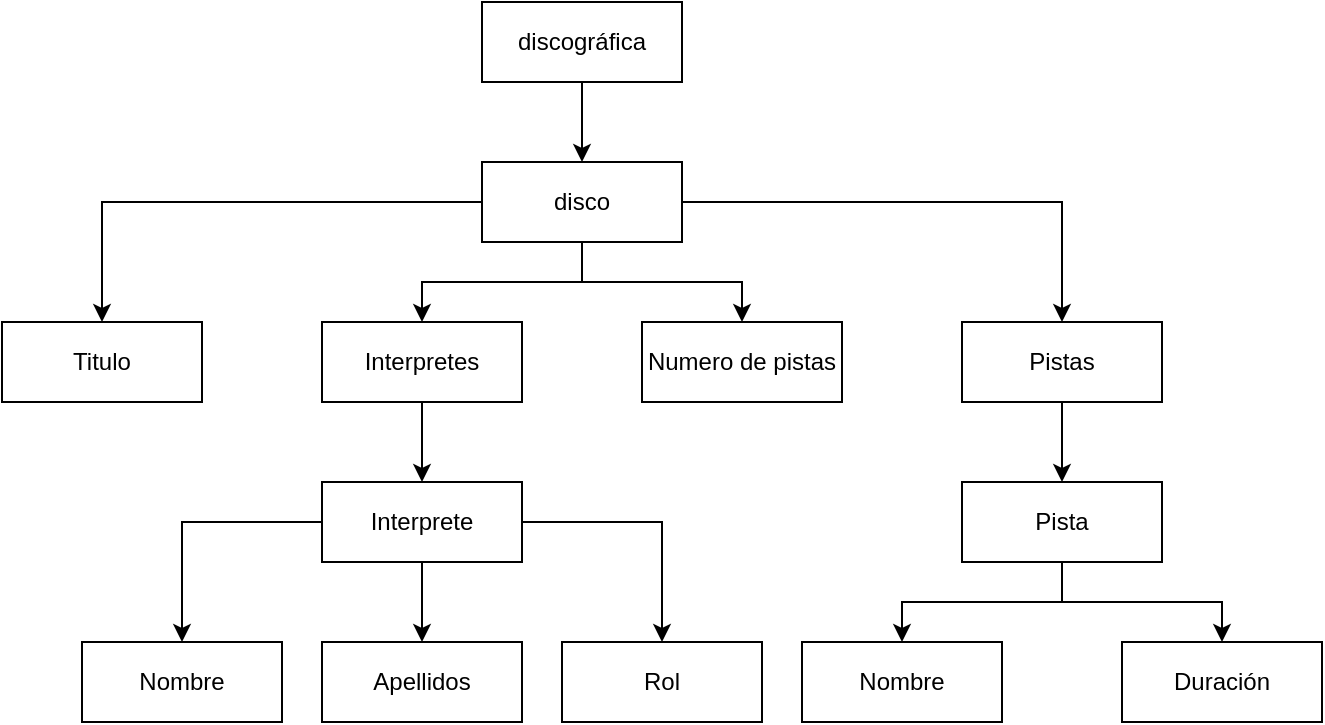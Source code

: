 <mxfile version="16.4.5" type="google"><diagram id="A58eVUcNriR8GCP5ygmH" name="Page-1"><mxGraphModel dx="592" dy="425" grid="1" gridSize="10" guides="1" tooltips="1" connect="1" arrows="1" fold="1" page="1" pageScale="1" pageWidth="4681" pageHeight="3300" math="0" shadow="0"><root><mxCell id="0"/><mxCell id="1" parent="0"/><mxCell id="1zcXWi0fXOWy895RhQh_-8" style="edgeStyle=orthogonalEdgeStyle;rounded=0;orthogonalLoop=1;jettySize=auto;html=1;" parent="1" source="1zcXWi0fXOWy895RhQh_-11" target="1zcXWi0fXOWy895RhQh_-5" edge="1"><mxGeometry relative="1" as="geometry"/></mxCell><mxCell id="1zcXWi0fXOWy895RhQh_-9" style="edgeStyle=orthogonalEdgeStyle;rounded=0;orthogonalLoop=1;jettySize=auto;html=1;" parent="1" source="1zcXWi0fXOWy895RhQh_-11" target="1zcXWi0fXOWy895RhQh_-6" edge="1"><mxGeometry relative="1" as="geometry"/></mxCell><mxCell id="1zcXWi0fXOWy895RhQh_-10" style="edgeStyle=orthogonalEdgeStyle;rounded=0;orthogonalLoop=1;jettySize=auto;html=1;" parent="1" source="1zcXWi0fXOWy895RhQh_-11" target="1zcXWi0fXOWy895RhQh_-7" edge="1"><mxGeometry relative="1" as="geometry"/></mxCell><mxCell id="1zcXWi0fXOWy895RhQh_-13" style="edgeStyle=orthogonalEdgeStyle;rounded=0;orthogonalLoop=1;jettySize=auto;html=1;" parent="1" source="1zcXWi0fXOWy895RhQh_-2" target="1zcXWi0fXOWy895RhQh_-11" edge="1"><mxGeometry relative="1" as="geometry"/></mxCell><mxCell id="1zcXWi0fXOWy895RhQh_-2" value="discográfica" style="whiteSpace=wrap;html=1;align=center;" parent="1" vertex="1"><mxGeometry x="790" y="40" width="100" height="40" as="geometry"/></mxCell><mxCell id="1zcXWi0fXOWy895RhQh_-5" value="Titulo" style="whiteSpace=wrap;html=1;align=center;" parent="1" vertex="1"><mxGeometry x="550" y="200" width="100" height="40" as="geometry"/></mxCell><mxCell id="KUIS9y8jQ0nIImYj6s8r-17" value="" style="edgeStyle=orthogonalEdgeStyle;rounded=0;orthogonalLoop=1;jettySize=auto;html=1;" edge="1" parent="1" source="1zcXWi0fXOWy895RhQh_-6" target="KUIS9y8jQ0nIImYj6s8r-16"><mxGeometry relative="1" as="geometry"/></mxCell><mxCell id="1zcXWi0fXOWy895RhQh_-6" value="Interpretes" style="whiteSpace=wrap;html=1;align=center;" parent="1" vertex="1"><mxGeometry x="710" y="200" width="100" height="40" as="geometry"/></mxCell><mxCell id="KUIS9y8jQ0nIImYj6s8r-20" value="" style="edgeStyle=orthogonalEdgeStyle;rounded=0;orthogonalLoop=1;jettySize=auto;html=1;" edge="1" parent="1" source="1zcXWi0fXOWy895RhQh_-7" target="KUIS9y8jQ0nIImYj6s8r-19"><mxGeometry relative="1" as="geometry"/></mxCell><mxCell id="1zcXWi0fXOWy895RhQh_-7" value="Pistas" style="whiteSpace=wrap;html=1;align=center;" parent="1" vertex="1"><mxGeometry x="1030" y="200" width="100" height="40" as="geometry"/></mxCell><mxCell id="KUIS9y8jQ0nIImYj6s8r-2" value="" style="edgeStyle=orthogonalEdgeStyle;rounded=0;orthogonalLoop=1;jettySize=auto;html=1;" edge="1" parent="1" source="1zcXWi0fXOWy895RhQh_-11" target="KUIS9y8jQ0nIImYj6s8r-1"><mxGeometry relative="1" as="geometry"/></mxCell><mxCell id="1zcXWi0fXOWy895RhQh_-11" value="disco" style="whiteSpace=wrap;html=1;align=center;" parent="1" vertex="1"><mxGeometry x="790" y="120" width="100" height="40" as="geometry"/></mxCell><mxCell id="KUIS9y8jQ0nIImYj6s8r-1" value="Numero de pistas" style="whiteSpace=wrap;html=1;align=center;" vertex="1" parent="1"><mxGeometry x="870" y="200" width="100" height="40" as="geometry"/></mxCell><mxCell id="KUIS9y8jQ0nIImYj6s8r-10" style="edgeStyle=orthogonalEdgeStyle;rounded=0;orthogonalLoop=1;jettySize=auto;html=1;" edge="1" parent="1" target="KUIS9y8jQ0nIImYj6s8r-13" source="KUIS9y8jQ0nIImYj6s8r-16"><mxGeometry relative="1" as="geometry"><mxPoint x="710" y="300" as="sourcePoint"/><Array as="points"><mxPoint x="640" y="300"/></Array></mxGeometry></mxCell><mxCell id="KUIS9y8jQ0nIImYj6s8r-11" value="" style="edgeStyle=orthogonalEdgeStyle;rounded=0;orthogonalLoop=1;jettySize=auto;html=1;" edge="1" parent="1" target="KUIS9y8jQ0nIImYj6s8r-14" source="KUIS9y8jQ0nIImYj6s8r-16"><mxGeometry relative="1" as="geometry"><mxPoint x="760" y="320" as="sourcePoint"/></mxGeometry></mxCell><mxCell id="KUIS9y8jQ0nIImYj6s8r-12" style="edgeStyle=orthogonalEdgeStyle;rounded=0;orthogonalLoop=1;jettySize=auto;html=1;" edge="1" parent="1" target="KUIS9y8jQ0nIImYj6s8r-15" source="KUIS9y8jQ0nIImYj6s8r-16"><mxGeometry relative="1" as="geometry"><mxPoint x="810" y="300" as="sourcePoint"/></mxGeometry></mxCell><mxCell id="KUIS9y8jQ0nIImYj6s8r-13" value="Nombre" style="whiteSpace=wrap;html=1;align=center;" vertex="1" parent="1"><mxGeometry x="590" y="360" width="100" height="40" as="geometry"/></mxCell><mxCell id="KUIS9y8jQ0nIImYj6s8r-14" value="Apellidos" style="whiteSpace=wrap;html=1;align=center;" vertex="1" parent="1"><mxGeometry x="710" y="360" width="100" height="40" as="geometry"/></mxCell><mxCell id="KUIS9y8jQ0nIImYj6s8r-15" value="Rol" style="whiteSpace=wrap;html=1;align=center;" vertex="1" parent="1"><mxGeometry x="830" y="360" width="100" height="40" as="geometry"/></mxCell><mxCell id="KUIS9y8jQ0nIImYj6s8r-16" value="Interprete" style="whiteSpace=wrap;html=1;align=center;" vertex="1" parent="1"><mxGeometry x="710" y="280" width="100" height="40" as="geometry"/></mxCell><mxCell id="KUIS9y8jQ0nIImYj6s8r-19" value="Pista" style="whiteSpace=wrap;html=1;align=center;" vertex="1" parent="1"><mxGeometry x="1030" y="280" width="100" height="40" as="geometry"/></mxCell><mxCell id="KUIS9y8jQ0nIImYj6s8r-21" style="edgeStyle=orthogonalEdgeStyle;rounded=0;orthogonalLoop=1;jettySize=auto;html=1;" edge="1" parent="1" target="KUIS9y8jQ0nIImYj6s8r-22" source="KUIS9y8jQ0nIImYj6s8r-19"><mxGeometry relative="1" as="geometry"><mxPoint x="1000" y="300" as="sourcePoint"/></mxGeometry></mxCell><mxCell id="KUIS9y8jQ0nIImYj6s8r-22" value="Nombre" style="whiteSpace=wrap;html=1;align=center;" vertex="1" parent="1"><mxGeometry x="950" y="360" width="100" height="40" as="geometry"/></mxCell><mxCell id="KUIS9y8jQ0nIImYj6s8r-23" value="" style="edgeStyle=orthogonalEdgeStyle;rounded=0;orthogonalLoop=1;jettySize=auto;html=1;" edge="1" parent="1" target="KUIS9y8jQ0nIImYj6s8r-24" source="KUIS9y8jQ0nIImYj6s8r-19"><mxGeometry relative="1" as="geometry"><mxPoint x="1080" y="320" as="sourcePoint"/></mxGeometry></mxCell><mxCell id="KUIS9y8jQ0nIImYj6s8r-24" value="Duración" style="whiteSpace=wrap;html=1;align=center;" vertex="1" parent="1"><mxGeometry x="1110" y="360" width="100" height="40" as="geometry"/></mxCell></root></mxGraphModel></diagram></mxfile>